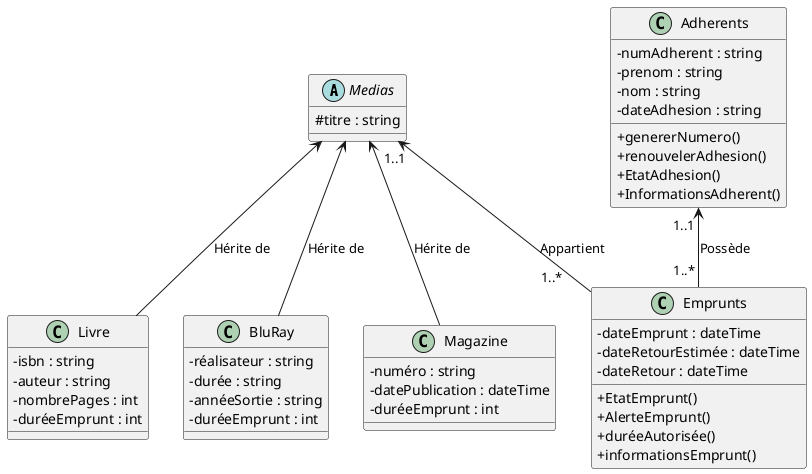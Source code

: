@startuml

skinparam classAttributeIconSize 0

abstract class Medias{
    #titre : string
}

class Livre{
    -isbn : string
    -auteur : string
    -nombrePages : int
    -duréeEmprunt : int
}

class BluRay{
    -réalisateur : string
    -durée : string
    -annéeSortie : string
    -duréeEmprunt : int
}

class Magazine{
    -numéro : string
    -datePublication : dateTime
    -duréeEmprunt : int
}

class Adherents{
    -numAdherent : string
    -prenom : string
    -nom : string
    -dateAdhesion : string
    +genererNumero()
    +renouvelerAdhesion()
    +EtatAdhesion()
    +InformationsAdherent()
}

class Emprunts{
    -dateEmprunt : dateTime
    -dateRetourEstimée : dateTime
    -dateRetour : dateTime
    +EtatEmprunt()
    +AlerteEmprunt()
    +duréeAutorisée()
    +informationsEmprunt()
}

Medias <-- Livre : "Hérite de"
Medias <-- BluRay : "Hérite de"
Medias <-- Magazine : "Hérite de"
Medias "1..1"<-- "1..*      " Emprunts : "Appartient"
Adherents "1..1 " <-- "1..* " Emprunts : "Possède"

@enduml